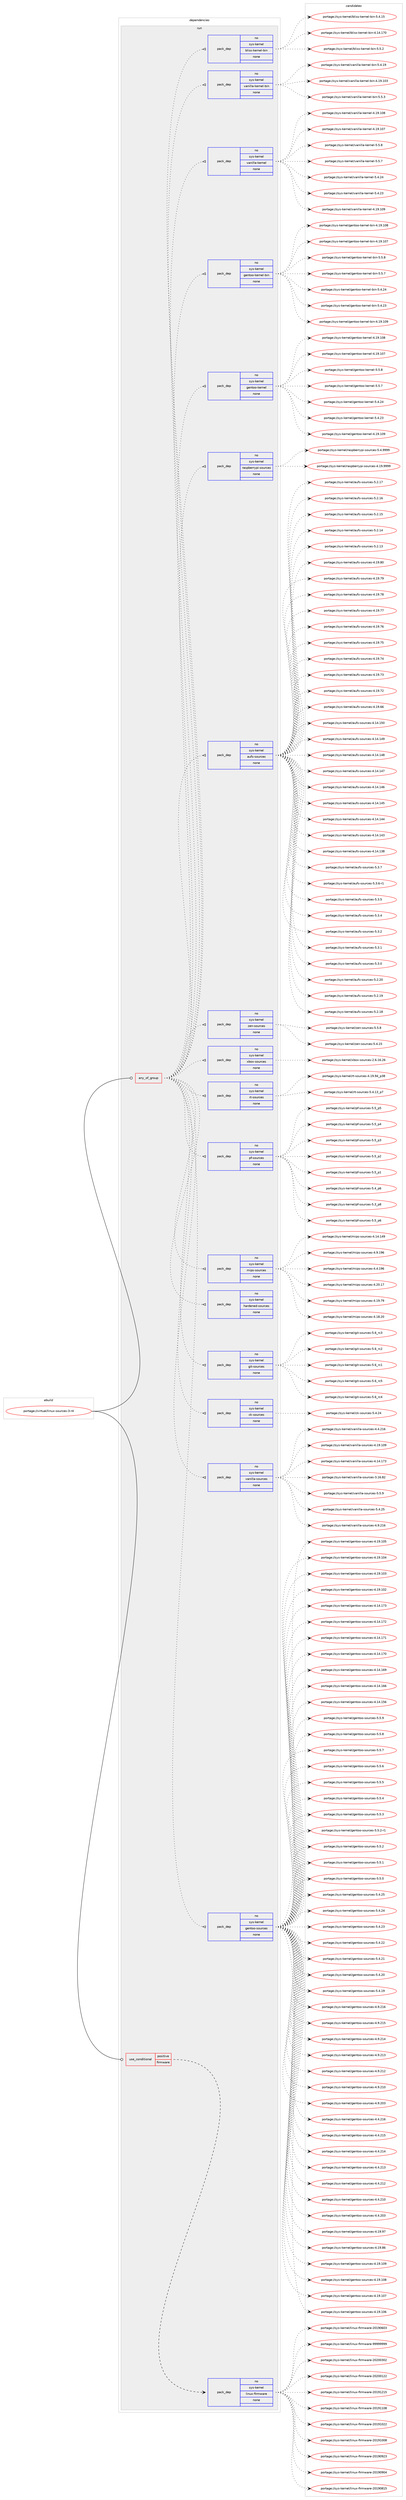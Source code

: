 digraph prolog {

# *************
# Graph options
# *************

newrank=true;
concentrate=true;
compound=true;
graph [rankdir=LR,fontname=Helvetica,fontsize=10,ranksep=1.5];#, ranksep=2.5, nodesep=0.2];
edge  [arrowhead=vee];
node  [fontname=Helvetica,fontsize=10];

# **********
# The ebuild
# **********

subgraph cluster_leftcol {
color=gray;
rank=same;
label=<<i>ebuild</i>>;
id [label="portage://virtual/linux-sources-3-r4", color=red, width=4, href="../virtual/linux-sources-3-r4.svg"];
}

# ****************
# The dependencies
# ****************

subgraph cluster_midcol {
color=gray;
label=<<i>dependencies</i>>;
subgraph cluster_compile {
fillcolor="#eeeeee";
style=filled;
label=<<i>compile</i>>;
}
subgraph cluster_compileandrun {
fillcolor="#eeeeee";
style=filled;
label=<<i>compile and run</i>>;
}
subgraph cluster_run {
fillcolor="#eeeeee";
style=filled;
label=<<i>run</i>>;
subgraph any492 {
dependency20569 [label=<<TABLE BORDER="0" CELLBORDER="1" CELLSPACING="0" CELLPADDING="4"><TR><TD CELLPADDING="10">any_of_group</TD></TR></TABLE>>, shape=none, color=red];subgraph pack17058 {
dependency20570 [label=<<TABLE BORDER="0" CELLBORDER="1" CELLSPACING="0" CELLPADDING="4" WIDTH="220"><TR><TD ROWSPAN="6" CELLPADDING="30">pack_dep</TD></TR><TR><TD WIDTH="110">no</TD></TR><TR><TD>sys-kernel</TD></TR><TR><TD>gentoo-sources</TD></TR><TR><TD>none</TD></TR><TR><TD></TD></TR></TABLE>>, shape=none, color=blue];
}
dependency20569:e -> dependency20570:w [weight=20,style="dotted",arrowhead="oinv"];
subgraph pack17059 {
dependency20571 [label=<<TABLE BORDER="0" CELLBORDER="1" CELLSPACING="0" CELLPADDING="4" WIDTH="220"><TR><TD ROWSPAN="6" CELLPADDING="30">pack_dep</TD></TR><TR><TD WIDTH="110">no</TD></TR><TR><TD>sys-kernel</TD></TR><TR><TD>vanilla-sources</TD></TR><TR><TD>none</TD></TR><TR><TD></TD></TR></TABLE>>, shape=none, color=blue];
}
dependency20569:e -> dependency20571:w [weight=20,style="dotted",arrowhead="oinv"];
subgraph pack17060 {
dependency20572 [label=<<TABLE BORDER="0" CELLBORDER="1" CELLSPACING="0" CELLPADDING="4" WIDTH="220"><TR><TD ROWSPAN="6" CELLPADDING="30">pack_dep</TD></TR><TR><TD WIDTH="110">no</TD></TR><TR><TD>sys-kernel</TD></TR><TR><TD>ck-sources</TD></TR><TR><TD>none</TD></TR><TR><TD></TD></TR></TABLE>>, shape=none, color=blue];
}
dependency20569:e -> dependency20572:w [weight=20,style="dotted",arrowhead="oinv"];
subgraph pack17061 {
dependency20573 [label=<<TABLE BORDER="0" CELLBORDER="1" CELLSPACING="0" CELLPADDING="4" WIDTH="220"><TR><TD ROWSPAN="6" CELLPADDING="30">pack_dep</TD></TR><TR><TD WIDTH="110">no</TD></TR><TR><TD>sys-kernel</TD></TR><TR><TD>git-sources</TD></TR><TR><TD>none</TD></TR><TR><TD></TD></TR></TABLE>>, shape=none, color=blue];
}
dependency20569:e -> dependency20573:w [weight=20,style="dotted",arrowhead="oinv"];
subgraph pack17062 {
dependency20574 [label=<<TABLE BORDER="0" CELLBORDER="1" CELLSPACING="0" CELLPADDING="4" WIDTH="220"><TR><TD ROWSPAN="6" CELLPADDING="30">pack_dep</TD></TR><TR><TD WIDTH="110">no</TD></TR><TR><TD>sys-kernel</TD></TR><TR><TD>hardened-sources</TD></TR><TR><TD>none</TD></TR><TR><TD></TD></TR></TABLE>>, shape=none, color=blue];
}
dependency20569:e -> dependency20574:w [weight=20,style="dotted",arrowhead="oinv"];
subgraph pack17063 {
dependency20575 [label=<<TABLE BORDER="0" CELLBORDER="1" CELLSPACING="0" CELLPADDING="4" WIDTH="220"><TR><TD ROWSPAN="6" CELLPADDING="30">pack_dep</TD></TR><TR><TD WIDTH="110">no</TD></TR><TR><TD>sys-kernel</TD></TR><TR><TD>mips-sources</TD></TR><TR><TD>none</TD></TR><TR><TD></TD></TR></TABLE>>, shape=none, color=blue];
}
dependency20569:e -> dependency20575:w [weight=20,style="dotted",arrowhead="oinv"];
subgraph pack17064 {
dependency20576 [label=<<TABLE BORDER="0" CELLBORDER="1" CELLSPACING="0" CELLPADDING="4" WIDTH="220"><TR><TD ROWSPAN="6" CELLPADDING="30">pack_dep</TD></TR><TR><TD WIDTH="110">no</TD></TR><TR><TD>sys-kernel</TD></TR><TR><TD>pf-sources</TD></TR><TR><TD>none</TD></TR><TR><TD></TD></TR></TABLE>>, shape=none, color=blue];
}
dependency20569:e -> dependency20576:w [weight=20,style="dotted",arrowhead="oinv"];
subgraph pack17065 {
dependency20577 [label=<<TABLE BORDER="0" CELLBORDER="1" CELLSPACING="0" CELLPADDING="4" WIDTH="220"><TR><TD ROWSPAN="6" CELLPADDING="30">pack_dep</TD></TR><TR><TD WIDTH="110">no</TD></TR><TR><TD>sys-kernel</TD></TR><TR><TD>rt-sources</TD></TR><TR><TD>none</TD></TR><TR><TD></TD></TR></TABLE>>, shape=none, color=blue];
}
dependency20569:e -> dependency20577:w [weight=20,style="dotted",arrowhead="oinv"];
subgraph pack17066 {
dependency20578 [label=<<TABLE BORDER="0" CELLBORDER="1" CELLSPACING="0" CELLPADDING="4" WIDTH="220"><TR><TD ROWSPAN="6" CELLPADDING="30">pack_dep</TD></TR><TR><TD WIDTH="110">no</TD></TR><TR><TD>sys-kernel</TD></TR><TR><TD>xbox-sources</TD></TR><TR><TD>none</TD></TR><TR><TD></TD></TR></TABLE>>, shape=none, color=blue];
}
dependency20569:e -> dependency20578:w [weight=20,style="dotted",arrowhead="oinv"];
subgraph pack17067 {
dependency20579 [label=<<TABLE BORDER="0" CELLBORDER="1" CELLSPACING="0" CELLPADDING="4" WIDTH="220"><TR><TD ROWSPAN="6" CELLPADDING="30">pack_dep</TD></TR><TR><TD WIDTH="110">no</TD></TR><TR><TD>sys-kernel</TD></TR><TR><TD>zen-sources</TD></TR><TR><TD>none</TD></TR><TR><TD></TD></TR></TABLE>>, shape=none, color=blue];
}
dependency20569:e -> dependency20579:w [weight=20,style="dotted",arrowhead="oinv"];
subgraph pack17068 {
dependency20580 [label=<<TABLE BORDER="0" CELLBORDER="1" CELLSPACING="0" CELLPADDING="4" WIDTH="220"><TR><TD ROWSPAN="6" CELLPADDING="30">pack_dep</TD></TR><TR><TD WIDTH="110">no</TD></TR><TR><TD>sys-kernel</TD></TR><TR><TD>aufs-sources</TD></TR><TR><TD>none</TD></TR><TR><TD></TD></TR></TABLE>>, shape=none, color=blue];
}
dependency20569:e -> dependency20580:w [weight=20,style="dotted",arrowhead="oinv"];
subgraph pack17069 {
dependency20581 [label=<<TABLE BORDER="0" CELLBORDER="1" CELLSPACING="0" CELLPADDING="4" WIDTH="220"><TR><TD ROWSPAN="6" CELLPADDING="30">pack_dep</TD></TR><TR><TD WIDTH="110">no</TD></TR><TR><TD>sys-kernel</TD></TR><TR><TD>raspberrypi-sources</TD></TR><TR><TD>none</TD></TR><TR><TD></TD></TR></TABLE>>, shape=none, color=blue];
}
dependency20569:e -> dependency20581:w [weight=20,style="dotted",arrowhead="oinv"];
subgraph pack17070 {
dependency20582 [label=<<TABLE BORDER="0" CELLBORDER="1" CELLSPACING="0" CELLPADDING="4" WIDTH="220"><TR><TD ROWSPAN="6" CELLPADDING="30">pack_dep</TD></TR><TR><TD WIDTH="110">no</TD></TR><TR><TD>sys-kernel</TD></TR><TR><TD>gentoo-kernel</TD></TR><TR><TD>none</TD></TR><TR><TD></TD></TR></TABLE>>, shape=none, color=blue];
}
dependency20569:e -> dependency20582:w [weight=20,style="dotted",arrowhead="oinv"];
subgraph pack17071 {
dependency20583 [label=<<TABLE BORDER="0" CELLBORDER="1" CELLSPACING="0" CELLPADDING="4" WIDTH="220"><TR><TD ROWSPAN="6" CELLPADDING="30">pack_dep</TD></TR><TR><TD WIDTH="110">no</TD></TR><TR><TD>sys-kernel</TD></TR><TR><TD>gentoo-kernel-bin</TD></TR><TR><TD>none</TD></TR><TR><TD></TD></TR></TABLE>>, shape=none, color=blue];
}
dependency20569:e -> dependency20583:w [weight=20,style="dotted",arrowhead="oinv"];
subgraph pack17072 {
dependency20584 [label=<<TABLE BORDER="0" CELLBORDER="1" CELLSPACING="0" CELLPADDING="4" WIDTH="220"><TR><TD ROWSPAN="6" CELLPADDING="30">pack_dep</TD></TR><TR><TD WIDTH="110">no</TD></TR><TR><TD>sys-kernel</TD></TR><TR><TD>vanilla-kernel</TD></TR><TR><TD>none</TD></TR><TR><TD></TD></TR></TABLE>>, shape=none, color=blue];
}
dependency20569:e -> dependency20584:w [weight=20,style="dotted",arrowhead="oinv"];
subgraph pack17073 {
dependency20585 [label=<<TABLE BORDER="0" CELLBORDER="1" CELLSPACING="0" CELLPADDING="4" WIDTH="220"><TR><TD ROWSPAN="6" CELLPADDING="30">pack_dep</TD></TR><TR><TD WIDTH="110">no</TD></TR><TR><TD>sys-kernel</TD></TR><TR><TD>vanilla-kernel-bin</TD></TR><TR><TD>none</TD></TR><TR><TD></TD></TR></TABLE>>, shape=none, color=blue];
}
dependency20569:e -> dependency20585:w [weight=20,style="dotted",arrowhead="oinv"];
subgraph pack17074 {
dependency20586 [label=<<TABLE BORDER="0" CELLBORDER="1" CELLSPACING="0" CELLPADDING="4" WIDTH="220"><TR><TD ROWSPAN="6" CELLPADDING="30">pack_dep</TD></TR><TR><TD WIDTH="110">no</TD></TR><TR><TD>sys-kernel</TD></TR><TR><TD>bliss-kernel-bin</TD></TR><TR><TD>none</TD></TR><TR><TD></TD></TR></TABLE>>, shape=none, color=blue];
}
dependency20569:e -> dependency20586:w [weight=20,style="dotted",arrowhead="oinv"];
}
id:e -> dependency20569:w [weight=20,style="solid",arrowhead="odot"];
subgraph cond3017 {
dependency20587 [label=<<TABLE BORDER="0" CELLBORDER="1" CELLSPACING="0" CELLPADDING="4"><TR><TD ROWSPAN="3" CELLPADDING="10">use_conditional</TD></TR><TR><TD>positive</TD></TR><TR><TD>firmware</TD></TR></TABLE>>, shape=none, color=red];
subgraph pack17075 {
dependency20588 [label=<<TABLE BORDER="0" CELLBORDER="1" CELLSPACING="0" CELLPADDING="4" WIDTH="220"><TR><TD ROWSPAN="6" CELLPADDING="30">pack_dep</TD></TR><TR><TD WIDTH="110">no</TD></TR><TR><TD>sys-kernel</TD></TR><TR><TD>linux-firmware</TD></TR><TR><TD>none</TD></TR><TR><TD></TD></TR></TABLE>>, shape=none, color=blue];
}
dependency20587:e -> dependency20588:w [weight=20,style="dashed",arrowhead="vee"];
}
id:e -> dependency20587:w [weight=20,style="solid",arrowhead="odot"];
}
}

# **************
# The candidates
# **************

subgraph cluster_choices {
rank=same;
color=gray;
label=<<i>candidates</i>>;

subgraph choice17058 {
color=black;
nodesep=1;
choice11512111545107101114110101108471031011101161111114511511111711499101115455346534657 [label="portage://sys-kernel/gentoo-sources-5.5.9", color=red, width=4,href="../sys-kernel/gentoo-sources-5.5.9.svg"];
choice11512111545107101114110101108471031011101161111114511511111711499101115455346534656 [label="portage://sys-kernel/gentoo-sources-5.5.8", color=red, width=4,href="../sys-kernel/gentoo-sources-5.5.8.svg"];
choice11512111545107101114110101108471031011101161111114511511111711499101115455346534655 [label="portage://sys-kernel/gentoo-sources-5.5.7", color=red, width=4,href="../sys-kernel/gentoo-sources-5.5.7.svg"];
choice11512111545107101114110101108471031011101161111114511511111711499101115455346534654 [label="portage://sys-kernel/gentoo-sources-5.5.6", color=red, width=4,href="../sys-kernel/gentoo-sources-5.5.6.svg"];
choice11512111545107101114110101108471031011101161111114511511111711499101115455346534653 [label="portage://sys-kernel/gentoo-sources-5.5.5", color=red, width=4,href="../sys-kernel/gentoo-sources-5.5.5.svg"];
choice11512111545107101114110101108471031011101161111114511511111711499101115455346534652 [label="portage://sys-kernel/gentoo-sources-5.5.4", color=red, width=4,href="../sys-kernel/gentoo-sources-5.5.4.svg"];
choice11512111545107101114110101108471031011101161111114511511111711499101115455346534651 [label="portage://sys-kernel/gentoo-sources-5.5.3", color=red, width=4,href="../sys-kernel/gentoo-sources-5.5.3.svg"];
choice115121115451071011141101011084710310111011611111145115111117114991011154553465346504511449 [label="portage://sys-kernel/gentoo-sources-5.5.2-r1", color=red, width=4,href="../sys-kernel/gentoo-sources-5.5.2-r1.svg"];
choice11512111545107101114110101108471031011101161111114511511111711499101115455346534650 [label="portage://sys-kernel/gentoo-sources-5.5.2", color=red, width=4,href="../sys-kernel/gentoo-sources-5.5.2.svg"];
choice11512111545107101114110101108471031011101161111114511511111711499101115455346534649 [label="portage://sys-kernel/gentoo-sources-5.5.1", color=red, width=4,href="../sys-kernel/gentoo-sources-5.5.1.svg"];
choice11512111545107101114110101108471031011101161111114511511111711499101115455346534648 [label="portage://sys-kernel/gentoo-sources-5.5.0", color=red, width=4,href="../sys-kernel/gentoo-sources-5.5.0.svg"];
choice1151211154510710111411010110847103101110116111111451151111171149910111545534652465053 [label="portage://sys-kernel/gentoo-sources-5.4.25", color=red, width=4,href="../sys-kernel/gentoo-sources-5.4.25.svg"];
choice1151211154510710111411010110847103101110116111111451151111171149910111545534652465052 [label="portage://sys-kernel/gentoo-sources-5.4.24", color=red, width=4,href="../sys-kernel/gentoo-sources-5.4.24.svg"];
choice1151211154510710111411010110847103101110116111111451151111171149910111545534652465051 [label="portage://sys-kernel/gentoo-sources-5.4.23", color=red, width=4,href="../sys-kernel/gentoo-sources-5.4.23.svg"];
choice1151211154510710111411010110847103101110116111111451151111171149910111545534652465050 [label="portage://sys-kernel/gentoo-sources-5.4.22", color=red, width=4,href="../sys-kernel/gentoo-sources-5.4.22.svg"];
choice1151211154510710111411010110847103101110116111111451151111171149910111545534652465049 [label="portage://sys-kernel/gentoo-sources-5.4.21", color=red, width=4,href="../sys-kernel/gentoo-sources-5.4.21.svg"];
choice1151211154510710111411010110847103101110116111111451151111171149910111545534652465048 [label="portage://sys-kernel/gentoo-sources-5.4.20", color=red, width=4,href="../sys-kernel/gentoo-sources-5.4.20.svg"];
choice1151211154510710111411010110847103101110116111111451151111171149910111545534652464957 [label="portage://sys-kernel/gentoo-sources-5.4.19", color=red, width=4,href="../sys-kernel/gentoo-sources-5.4.19.svg"];
choice115121115451071011141101011084710310111011611111145115111117114991011154552465746504954 [label="portage://sys-kernel/gentoo-sources-4.9.216", color=red, width=4,href="../sys-kernel/gentoo-sources-4.9.216.svg"];
choice115121115451071011141101011084710310111011611111145115111117114991011154552465746504953 [label="portage://sys-kernel/gentoo-sources-4.9.215", color=red, width=4,href="../sys-kernel/gentoo-sources-4.9.215.svg"];
choice115121115451071011141101011084710310111011611111145115111117114991011154552465746504952 [label="portage://sys-kernel/gentoo-sources-4.9.214", color=red, width=4,href="../sys-kernel/gentoo-sources-4.9.214.svg"];
choice115121115451071011141101011084710310111011611111145115111117114991011154552465746504951 [label="portage://sys-kernel/gentoo-sources-4.9.213", color=red, width=4,href="../sys-kernel/gentoo-sources-4.9.213.svg"];
choice115121115451071011141101011084710310111011611111145115111117114991011154552465746504950 [label="portage://sys-kernel/gentoo-sources-4.9.212", color=red, width=4,href="../sys-kernel/gentoo-sources-4.9.212.svg"];
choice115121115451071011141101011084710310111011611111145115111117114991011154552465746504948 [label="portage://sys-kernel/gentoo-sources-4.9.210", color=red, width=4,href="../sys-kernel/gentoo-sources-4.9.210.svg"];
choice115121115451071011141101011084710310111011611111145115111117114991011154552465746504851 [label="portage://sys-kernel/gentoo-sources-4.9.203", color=red, width=4,href="../sys-kernel/gentoo-sources-4.9.203.svg"];
choice115121115451071011141101011084710310111011611111145115111117114991011154552465246504954 [label="portage://sys-kernel/gentoo-sources-4.4.216", color=red, width=4,href="../sys-kernel/gentoo-sources-4.4.216.svg"];
choice115121115451071011141101011084710310111011611111145115111117114991011154552465246504953 [label="portage://sys-kernel/gentoo-sources-4.4.215", color=red, width=4,href="../sys-kernel/gentoo-sources-4.4.215.svg"];
choice115121115451071011141101011084710310111011611111145115111117114991011154552465246504952 [label="portage://sys-kernel/gentoo-sources-4.4.214", color=red, width=4,href="../sys-kernel/gentoo-sources-4.4.214.svg"];
choice115121115451071011141101011084710310111011611111145115111117114991011154552465246504951 [label="portage://sys-kernel/gentoo-sources-4.4.213", color=red, width=4,href="../sys-kernel/gentoo-sources-4.4.213.svg"];
choice115121115451071011141101011084710310111011611111145115111117114991011154552465246504950 [label="portage://sys-kernel/gentoo-sources-4.4.212", color=red, width=4,href="../sys-kernel/gentoo-sources-4.4.212.svg"];
choice115121115451071011141101011084710310111011611111145115111117114991011154552465246504948 [label="portage://sys-kernel/gentoo-sources-4.4.210", color=red, width=4,href="../sys-kernel/gentoo-sources-4.4.210.svg"];
choice115121115451071011141101011084710310111011611111145115111117114991011154552465246504851 [label="portage://sys-kernel/gentoo-sources-4.4.203", color=red, width=4,href="../sys-kernel/gentoo-sources-4.4.203.svg"];
choice115121115451071011141101011084710310111011611111145115111117114991011154552464957465755 [label="portage://sys-kernel/gentoo-sources-4.19.97", color=red, width=4,href="../sys-kernel/gentoo-sources-4.19.97.svg"];
choice115121115451071011141101011084710310111011611111145115111117114991011154552464957465654 [label="portage://sys-kernel/gentoo-sources-4.19.86", color=red, width=4,href="../sys-kernel/gentoo-sources-4.19.86.svg"];
choice11512111545107101114110101108471031011101161111114511511111711499101115455246495746494857 [label="portage://sys-kernel/gentoo-sources-4.19.109", color=red, width=4,href="../sys-kernel/gentoo-sources-4.19.109.svg"];
choice11512111545107101114110101108471031011101161111114511511111711499101115455246495746494856 [label="portage://sys-kernel/gentoo-sources-4.19.108", color=red, width=4,href="../sys-kernel/gentoo-sources-4.19.108.svg"];
choice11512111545107101114110101108471031011101161111114511511111711499101115455246495746494855 [label="portage://sys-kernel/gentoo-sources-4.19.107", color=red, width=4,href="../sys-kernel/gentoo-sources-4.19.107.svg"];
choice11512111545107101114110101108471031011101161111114511511111711499101115455246495746494854 [label="portage://sys-kernel/gentoo-sources-4.19.106", color=red, width=4,href="../sys-kernel/gentoo-sources-4.19.106.svg"];
choice11512111545107101114110101108471031011101161111114511511111711499101115455246495746494853 [label="portage://sys-kernel/gentoo-sources-4.19.105", color=red, width=4,href="../sys-kernel/gentoo-sources-4.19.105.svg"];
choice11512111545107101114110101108471031011101161111114511511111711499101115455246495746494852 [label="portage://sys-kernel/gentoo-sources-4.19.104", color=red, width=4,href="../sys-kernel/gentoo-sources-4.19.104.svg"];
choice11512111545107101114110101108471031011101161111114511511111711499101115455246495746494851 [label="portage://sys-kernel/gentoo-sources-4.19.103", color=red, width=4,href="../sys-kernel/gentoo-sources-4.19.103.svg"];
choice11512111545107101114110101108471031011101161111114511511111711499101115455246495746494850 [label="portage://sys-kernel/gentoo-sources-4.19.102", color=red, width=4,href="../sys-kernel/gentoo-sources-4.19.102.svg"];
choice11512111545107101114110101108471031011101161111114511511111711499101115455246495246495551 [label="portage://sys-kernel/gentoo-sources-4.14.173", color=red, width=4,href="../sys-kernel/gentoo-sources-4.14.173.svg"];
choice11512111545107101114110101108471031011101161111114511511111711499101115455246495246495550 [label="portage://sys-kernel/gentoo-sources-4.14.172", color=red, width=4,href="../sys-kernel/gentoo-sources-4.14.172.svg"];
choice11512111545107101114110101108471031011101161111114511511111711499101115455246495246495549 [label="portage://sys-kernel/gentoo-sources-4.14.171", color=red, width=4,href="../sys-kernel/gentoo-sources-4.14.171.svg"];
choice11512111545107101114110101108471031011101161111114511511111711499101115455246495246495548 [label="portage://sys-kernel/gentoo-sources-4.14.170", color=red, width=4,href="../sys-kernel/gentoo-sources-4.14.170.svg"];
choice11512111545107101114110101108471031011101161111114511511111711499101115455246495246495457 [label="portage://sys-kernel/gentoo-sources-4.14.169", color=red, width=4,href="../sys-kernel/gentoo-sources-4.14.169.svg"];
choice11512111545107101114110101108471031011101161111114511511111711499101115455246495246495454 [label="portage://sys-kernel/gentoo-sources-4.14.166", color=red, width=4,href="../sys-kernel/gentoo-sources-4.14.166.svg"];
choice11512111545107101114110101108471031011101161111114511511111711499101115455246495246495354 [label="portage://sys-kernel/gentoo-sources-4.14.156", color=red, width=4,href="../sys-kernel/gentoo-sources-4.14.156.svg"];
dependency20570:e -> choice11512111545107101114110101108471031011101161111114511511111711499101115455346534657:w [style=dotted,weight="100"];
dependency20570:e -> choice11512111545107101114110101108471031011101161111114511511111711499101115455346534656:w [style=dotted,weight="100"];
dependency20570:e -> choice11512111545107101114110101108471031011101161111114511511111711499101115455346534655:w [style=dotted,weight="100"];
dependency20570:e -> choice11512111545107101114110101108471031011101161111114511511111711499101115455346534654:w [style=dotted,weight="100"];
dependency20570:e -> choice11512111545107101114110101108471031011101161111114511511111711499101115455346534653:w [style=dotted,weight="100"];
dependency20570:e -> choice11512111545107101114110101108471031011101161111114511511111711499101115455346534652:w [style=dotted,weight="100"];
dependency20570:e -> choice11512111545107101114110101108471031011101161111114511511111711499101115455346534651:w [style=dotted,weight="100"];
dependency20570:e -> choice115121115451071011141101011084710310111011611111145115111117114991011154553465346504511449:w [style=dotted,weight="100"];
dependency20570:e -> choice11512111545107101114110101108471031011101161111114511511111711499101115455346534650:w [style=dotted,weight="100"];
dependency20570:e -> choice11512111545107101114110101108471031011101161111114511511111711499101115455346534649:w [style=dotted,weight="100"];
dependency20570:e -> choice11512111545107101114110101108471031011101161111114511511111711499101115455346534648:w [style=dotted,weight="100"];
dependency20570:e -> choice1151211154510710111411010110847103101110116111111451151111171149910111545534652465053:w [style=dotted,weight="100"];
dependency20570:e -> choice1151211154510710111411010110847103101110116111111451151111171149910111545534652465052:w [style=dotted,weight="100"];
dependency20570:e -> choice1151211154510710111411010110847103101110116111111451151111171149910111545534652465051:w [style=dotted,weight="100"];
dependency20570:e -> choice1151211154510710111411010110847103101110116111111451151111171149910111545534652465050:w [style=dotted,weight="100"];
dependency20570:e -> choice1151211154510710111411010110847103101110116111111451151111171149910111545534652465049:w [style=dotted,weight="100"];
dependency20570:e -> choice1151211154510710111411010110847103101110116111111451151111171149910111545534652465048:w [style=dotted,weight="100"];
dependency20570:e -> choice1151211154510710111411010110847103101110116111111451151111171149910111545534652464957:w [style=dotted,weight="100"];
dependency20570:e -> choice115121115451071011141101011084710310111011611111145115111117114991011154552465746504954:w [style=dotted,weight="100"];
dependency20570:e -> choice115121115451071011141101011084710310111011611111145115111117114991011154552465746504953:w [style=dotted,weight="100"];
dependency20570:e -> choice115121115451071011141101011084710310111011611111145115111117114991011154552465746504952:w [style=dotted,weight="100"];
dependency20570:e -> choice115121115451071011141101011084710310111011611111145115111117114991011154552465746504951:w [style=dotted,weight="100"];
dependency20570:e -> choice115121115451071011141101011084710310111011611111145115111117114991011154552465746504950:w [style=dotted,weight="100"];
dependency20570:e -> choice115121115451071011141101011084710310111011611111145115111117114991011154552465746504948:w [style=dotted,weight="100"];
dependency20570:e -> choice115121115451071011141101011084710310111011611111145115111117114991011154552465746504851:w [style=dotted,weight="100"];
dependency20570:e -> choice115121115451071011141101011084710310111011611111145115111117114991011154552465246504954:w [style=dotted,weight="100"];
dependency20570:e -> choice115121115451071011141101011084710310111011611111145115111117114991011154552465246504953:w [style=dotted,weight="100"];
dependency20570:e -> choice115121115451071011141101011084710310111011611111145115111117114991011154552465246504952:w [style=dotted,weight="100"];
dependency20570:e -> choice115121115451071011141101011084710310111011611111145115111117114991011154552465246504951:w [style=dotted,weight="100"];
dependency20570:e -> choice115121115451071011141101011084710310111011611111145115111117114991011154552465246504950:w [style=dotted,weight="100"];
dependency20570:e -> choice115121115451071011141101011084710310111011611111145115111117114991011154552465246504948:w [style=dotted,weight="100"];
dependency20570:e -> choice115121115451071011141101011084710310111011611111145115111117114991011154552465246504851:w [style=dotted,weight="100"];
dependency20570:e -> choice115121115451071011141101011084710310111011611111145115111117114991011154552464957465755:w [style=dotted,weight="100"];
dependency20570:e -> choice115121115451071011141101011084710310111011611111145115111117114991011154552464957465654:w [style=dotted,weight="100"];
dependency20570:e -> choice11512111545107101114110101108471031011101161111114511511111711499101115455246495746494857:w [style=dotted,weight="100"];
dependency20570:e -> choice11512111545107101114110101108471031011101161111114511511111711499101115455246495746494856:w [style=dotted,weight="100"];
dependency20570:e -> choice11512111545107101114110101108471031011101161111114511511111711499101115455246495746494855:w [style=dotted,weight="100"];
dependency20570:e -> choice11512111545107101114110101108471031011101161111114511511111711499101115455246495746494854:w [style=dotted,weight="100"];
dependency20570:e -> choice11512111545107101114110101108471031011101161111114511511111711499101115455246495746494853:w [style=dotted,weight="100"];
dependency20570:e -> choice11512111545107101114110101108471031011101161111114511511111711499101115455246495746494852:w [style=dotted,weight="100"];
dependency20570:e -> choice11512111545107101114110101108471031011101161111114511511111711499101115455246495746494851:w [style=dotted,weight="100"];
dependency20570:e -> choice11512111545107101114110101108471031011101161111114511511111711499101115455246495746494850:w [style=dotted,weight="100"];
dependency20570:e -> choice11512111545107101114110101108471031011101161111114511511111711499101115455246495246495551:w [style=dotted,weight="100"];
dependency20570:e -> choice11512111545107101114110101108471031011101161111114511511111711499101115455246495246495550:w [style=dotted,weight="100"];
dependency20570:e -> choice11512111545107101114110101108471031011101161111114511511111711499101115455246495246495549:w [style=dotted,weight="100"];
dependency20570:e -> choice11512111545107101114110101108471031011101161111114511511111711499101115455246495246495548:w [style=dotted,weight="100"];
dependency20570:e -> choice11512111545107101114110101108471031011101161111114511511111711499101115455246495246495457:w [style=dotted,weight="100"];
dependency20570:e -> choice11512111545107101114110101108471031011101161111114511511111711499101115455246495246495454:w [style=dotted,weight="100"];
dependency20570:e -> choice11512111545107101114110101108471031011101161111114511511111711499101115455246495246495354:w [style=dotted,weight="100"];
}
subgraph choice17059 {
color=black;
nodesep=1;
choice115121115451071011141101011084711897110105108108974511511111711499101115455346534657 [label="portage://sys-kernel/vanilla-sources-5.5.9", color=red, width=4,href="../sys-kernel/vanilla-sources-5.5.9.svg"];
choice11512111545107101114110101108471189711010510810897451151111171149910111545534652465053 [label="portage://sys-kernel/vanilla-sources-5.4.25", color=red, width=4,href="../sys-kernel/vanilla-sources-5.4.25.svg"];
choice1151211154510710111411010110847118971101051081089745115111117114991011154552465746504954 [label="portage://sys-kernel/vanilla-sources-4.9.216", color=red, width=4,href="../sys-kernel/vanilla-sources-4.9.216.svg"];
choice1151211154510710111411010110847118971101051081089745115111117114991011154552465246504954 [label="portage://sys-kernel/vanilla-sources-4.4.216", color=red, width=4,href="../sys-kernel/vanilla-sources-4.4.216.svg"];
choice115121115451071011141101011084711897110105108108974511511111711499101115455246495746494857 [label="portage://sys-kernel/vanilla-sources-4.19.109", color=red, width=4,href="../sys-kernel/vanilla-sources-4.19.109.svg"];
choice115121115451071011141101011084711897110105108108974511511111711499101115455246495246495551 [label="portage://sys-kernel/vanilla-sources-4.14.173", color=red, width=4,href="../sys-kernel/vanilla-sources-4.14.173.svg"];
choice1151211154510710111411010110847118971101051081089745115111117114991011154551464954465650 [label="portage://sys-kernel/vanilla-sources-3.16.82", color=red, width=4,href="../sys-kernel/vanilla-sources-3.16.82.svg"];
dependency20571:e -> choice115121115451071011141101011084711897110105108108974511511111711499101115455346534657:w [style=dotted,weight="100"];
dependency20571:e -> choice11512111545107101114110101108471189711010510810897451151111171149910111545534652465053:w [style=dotted,weight="100"];
dependency20571:e -> choice1151211154510710111411010110847118971101051081089745115111117114991011154552465746504954:w [style=dotted,weight="100"];
dependency20571:e -> choice1151211154510710111411010110847118971101051081089745115111117114991011154552465246504954:w [style=dotted,weight="100"];
dependency20571:e -> choice115121115451071011141101011084711897110105108108974511511111711499101115455246495746494857:w [style=dotted,weight="100"];
dependency20571:e -> choice115121115451071011141101011084711897110105108108974511511111711499101115455246495246495551:w [style=dotted,weight="100"];
dependency20571:e -> choice1151211154510710111411010110847118971101051081089745115111117114991011154551464954465650:w [style=dotted,weight="100"];
}
subgraph choice17060 {
color=black;
nodesep=1;
choice115121115451071011141101011084799107451151111171149910111545534652465052 [label="portage://sys-kernel/ck-sources-5.4.24", color=red, width=4,href="../sys-kernel/ck-sources-5.4.24.svg"];
dependency20572:e -> choice115121115451071011141101011084799107451151111171149910111545534652465052:w [style=dotted,weight="100"];
}
subgraph choice17061 {
color=black;
nodesep=1;
choice1151211154510710111411010110847103105116451151111171149910111545534654951149953 [label="portage://sys-kernel/git-sources-5.6_rc5", color=red, width=4,href="../sys-kernel/git-sources-5.6_rc5.svg"];
choice1151211154510710111411010110847103105116451151111171149910111545534654951149952 [label="portage://sys-kernel/git-sources-5.6_rc4", color=red, width=4,href="../sys-kernel/git-sources-5.6_rc4.svg"];
choice1151211154510710111411010110847103105116451151111171149910111545534654951149951 [label="portage://sys-kernel/git-sources-5.6_rc3", color=red, width=4,href="../sys-kernel/git-sources-5.6_rc3.svg"];
choice1151211154510710111411010110847103105116451151111171149910111545534654951149950 [label="portage://sys-kernel/git-sources-5.6_rc2", color=red, width=4,href="../sys-kernel/git-sources-5.6_rc2.svg"];
choice1151211154510710111411010110847103105116451151111171149910111545534654951149949 [label="portage://sys-kernel/git-sources-5.6_rc1", color=red, width=4,href="../sys-kernel/git-sources-5.6_rc1.svg"];
dependency20573:e -> choice1151211154510710111411010110847103105116451151111171149910111545534654951149953:w [style=dotted,weight="100"];
dependency20573:e -> choice1151211154510710111411010110847103105116451151111171149910111545534654951149952:w [style=dotted,weight="100"];
dependency20573:e -> choice1151211154510710111411010110847103105116451151111171149910111545534654951149951:w [style=dotted,weight="100"];
dependency20573:e -> choice1151211154510710111411010110847103105116451151111171149910111545534654951149950:w [style=dotted,weight="100"];
dependency20573:e -> choice1151211154510710111411010110847103105116451151111171149910111545534654951149949:w [style=dotted,weight="100"];
}
subgraph choice17062 {
color=black;
nodesep=1;
}
subgraph choice17063 {
color=black;
nodesep=1;
choice115121115451071011141101011084710910511211545115111117114991011154552465746495754 [label="portage://sys-kernel/mips-sources-4.9.196", color=red, width=4,href="../sys-kernel/mips-sources-4.9.196.svg"];
choice115121115451071011141101011084710910511211545115111117114991011154552465246495754 [label="portage://sys-kernel/mips-sources-4.4.196", color=red, width=4,href="../sys-kernel/mips-sources-4.4.196.svg"];
choice115121115451071011141101011084710910511211545115111117114991011154552465048464955 [label="portage://sys-kernel/mips-sources-4.20.17", color=red, width=4,href="../sys-kernel/mips-sources-4.20.17.svg"];
choice115121115451071011141101011084710910511211545115111117114991011154552464957465557 [label="portage://sys-kernel/mips-sources-4.19.79", color=red, width=4,href="../sys-kernel/mips-sources-4.19.79.svg"];
choice115121115451071011141101011084710910511211545115111117114991011154552464956465048 [label="portage://sys-kernel/mips-sources-4.18.20", color=red, width=4,href="../sys-kernel/mips-sources-4.18.20.svg"];
choice11512111545107101114110101108471091051121154511511111711499101115455246495246495257 [label="portage://sys-kernel/mips-sources-4.14.149", color=red, width=4,href="../sys-kernel/mips-sources-4.14.149.svg"];
dependency20575:e -> choice115121115451071011141101011084710910511211545115111117114991011154552465746495754:w [style=dotted,weight="100"];
dependency20575:e -> choice115121115451071011141101011084710910511211545115111117114991011154552465246495754:w [style=dotted,weight="100"];
dependency20575:e -> choice115121115451071011141101011084710910511211545115111117114991011154552465048464955:w [style=dotted,weight="100"];
dependency20575:e -> choice115121115451071011141101011084710910511211545115111117114991011154552464957465557:w [style=dotted,weight="100"];
dependency20575:e -> choice115121115451071011141101011084710910511211545115111117114991011154552464956465048:w [style=dotted,weight="100"];
dependency20575:e -> choice11512111545107101114110101108471091051121154511511111711499101115455246495246495257:w [style=dotted,weight="100"];
}
subgraph choice17064 {
color=black;
nodesep=1;
choice11512111545107101114110101108471121024511511111711499101115455346539511254 [label="portage://sys-kernel/pf-sources-5.5_p6", color=red, width=4,href="../sys-kernel/pf-sources-5.5_p6.svg"];
choice11512111545107101114110101108471121024511511111711499101115455346539511253 [label="portage://sys-kernel/pf-sources-5.5_p5", color=red, width=4,href="../sys-kernel/pf-sources-5.5_p5.svg"];
choice11512111545107101114110101108471121024511511111711499101115455346539511252 [label="portage://sys-kernel/pf-sources-5.5_p4", color=red, width=4,href="../sys-kernel/pf-sources-5.5_p4.svg"];
choice11512111545107101114110101108471121024511511111711499101115455346539511251 [label="portage://sys-kernel/pf-sources-5.5_p3", color=red, width=4,href="../sys-kernel/pf-sources-5.5_p3.svg"];
choice11512111545107101114110101108471121024511511111711499101115455346539511250 [label="portage://sys-kernel/pf-sources-5.5_p2", color=red, width=4,href="../sys-kernel/pf-sources-5.5_p2.svg"];
choice11512111545107101114110101108471121024511511111711499101115455346539511249 [label="portage://sys-kernel/pf-sources-5.5_p1", color=red, width=4,href="../sys-kernel/pf-sources-5.5_p1.svg"];
choice11512111545107101114110101108471121024511511111711499101115455346529511254 [label="portage://sys-kernel/pf-sources-5.4_p6", color=red, width=4,href="../sys-kernel/pf-sources-5.4_p6.svg"];
choice11512111545107101114110101108471121024511511111711499101115455346519511256 [label="portage://sys-kernel/pf-sources-5.3_p8", color=red, width=4,href="../sys-kernel/pf-sources-5.3_p8.svg"];
dependency20576:e -> choice11512111545107101114110101108471121024511511111711499101115455346539511254:w [style=dotted,weight="100"];
dependency20576:e -> choice11512111545107101114110101108471121024511511111711499101115455346539511253:w [style=dotted,weight="100"];
dependency20576:e -> choice11512111545107101114110101108471121024511511111711499101115455346539511252:w [style=dotted,weight="100"];
dependency20576:e -> choice11512111545107101114110101108471121024511511111711499101115455346539511251:w [style=dotted,weight="100"];
dependency20576:e -> choice11512111545107101114110101108471121024511511111711499101115455346539511250:w [style=dotted,weight="100"];
dependency20576:e -> choice11512111545107101114110101108471121024511511111711499101115455346539511249:w [style=dotted,weight="100"];
dependency20576:e -> choice11512111545107101114110101108471121024511511111711499101115455346529511254:w [style=dotted,weight="100"];
dependency20576:e -> choice11512111545107101114110101108471121024511511111711499101115455346519511256:w [style=dotted,weight="100"];
}
subgraph choice17065 {
color=black;
nodesep=1;
choice11512111545107101114110101108471141164511511111711499101115455346524649519511255 [label="portage://sys-kernel/rt-sources-5.4.13_p7", color=red, width=4,href="../sys-kernel/rt-sources-5.4.13_p7.svg"];
choice115121115451071011141101011084711411645115111117114991011154552464957465752951125156 [label="portage://sys-kernel/rt-sources-4.19.94_p38", color=red, width=4,href="../sys-kernel/rt-sources-4.19.94_p38.svg"];
dependency20577:e -> choice11512111545107101114110101108471141164511511111711499101115455346524649519511255:w [style=dotted,weight="100"];
dependency20577:e -> choice115121115451071011141101011084711411645115111117114991011154552464957465752951125156:w [style=dotted,weight="100"];
}
subgraph choice17066 {
color=black;
nodesep=1;
choice115121115451071011141101011084712098111120451151111171149910111545504654464954465054 [label="portage://sys-kernel/xbox-sources-2.6.16.26", color=red, width=4,href="../sys-kernel/xbox-sources-2.6.16.26.svg"];
dependency20578:e -> choice115121115451071011141101011084712098111120451151111171149910111545504654464954465054:w [style=dotted,weight="100"];
}
subgraph choice17067 {
color=black;
nodesep=1;
choice11512111545107101114110101108471221011104511511111711499101115455346534656 [label="portage://sys-kernel/zen-sources-5.5.8", color=red, width=4,href="../sys-kernel/zen-sources-5.5.8.svg"];
choice1151211154510710111411010110847122101110451151111171149910111545534652464953 [label="portage://sys-kernel/zen-sources-5.4.15", color=red, width=4,href="../sys-kernel/zen-sources-5.4.15.svg"];
dependency20579:e -> choice11512111545107101114110101108471221011104511511111711499101115455346534656:w [style=dotted,weight="100"];
dependency20579:e -> choice1151211154510710111411010110847122101110451151111171149910111545534652464953:w [style=dotted,weight="100"];
}
subgraph choice17068 {
color=black;
nodesep=1;
choice1151211154510710111411010110847971171021154511511111711499101115455346514655 [label="portage://sys-kernel/aufs-sources-5.3.7", color=red, width=4,href="../sys-kernel/aufs-sources-5.3.7.svg"];
choice11512111545107101114110101108479711710211545115111117114991011154553465146544511449 [label="portage://sys-kernel/aufs-sources-5.3.6-r1", color=red, width=4,href="../sys-kernel/aufs-sources-5.3.6-r1.svg"];
choice1151211154510710111411010110847971171021154511511111711499101115455346514653 [label="portage://sys-kernel/aufs-sources-5.3.5", color=red, width=4,href="../sys-kernel/aufs-sources-5.3.5.svg"];
choice1151211154510710111411010110847971171021154511511111711499101115455346514652 [label="portage://sys-kernel/aufs-sources-5.3.4", color=red, width=4,href="../sys-kernel/aufs-sources-5.3.4.svg"];
choice1151211154510710111411010110847971171021154511511111711499101115455346514650 [label="portage://sys-kernel/aufs-sources-5.3.2", color=red, width=4,href="../sys-kernel/aufs-sources-5.3.2.svg"];
choice1151211154510710111411010110847971171021154511511111711499101115455346514649 [label="portage://sys-kernel/aufs-sources-5.3.1", color=red, width=4,href="../sys-kernel/aufs-sources-5.3.1.svg"];
choice1151211154510710111411010110847971171021154511511111711499101115455346514648 [label="portage://sys-kernel/aufs-sources-5.3.0", color=red, width=4,href="../sys-kernel/aufs-sources-5.3.0.svg"];
choice115121115451071011141101011084797117102115451151111171149910111545534650465048 [label="portage://sys-kernel/aufs-sources-5.2.20", color=red, width=4,href="../sys-kernel/aufs-sources-5.2.20.svg"];
choice115121115451071011141101011084797117102115451151111171149910111545534650464957 [label="portage://sys-kernel/aufs-sources-5.2.19", color=red, width=4,href="../sys-kernel/aufs-sources-5.2.19.svg"];
choice115121115451071011141101011084797117102115451151111171149910111545534650464956 [label="portage://sys-kernel/aufs-sources-5.2.18", color=red, width=4,href="../sys-kernel/aufs-sources-5.2.18.svg"];
choice115121115451071011141101011084797117102115451151111171149910111545534650464955 [label="portage://sys-kernel/aufs-sources-5.2.17", color=red, width=4,href="../sys-kernel/aufs-sources-5.2.17.svg"];
choice115121115451071011141101011084797117102115451151111171149910111545534650464954 [label="portage://sys-kernel/aufs-sources-5.2.16", color=red, width=4,href="../sys-kernel/aufs-sources-5.2.16.svg"];
choice115121115451071011141101011084797117102115451151111171149910111545534650464953 [label="portage://sys-kernel/aufs-sources-5.2.15", color=red, width=4,href="../sys-kernel/aufs-sources-5.2.15.svg"];
choice115121115451071011141101011084797117102115451151111171149910111545534650464952 [label="portage://sys-kernel/aufs-sources-5.2.14", color=red, width=4,href="../sys-kernel/aufs-sources-5.2.14.svg"];
choice115121115451071011141101011084797117102115451151111171149910111545534650464951 [label="portage://sys-kernel/aufs-sources-5.2.13", color=red, width=4,href="../sys-kernel/aufs-sources-5.2.13.svg"];
choice11512111545107101114110101108479711710211545115111117114991011154552464957465648 [label="portage://sys-kernel/aufs-sources-4.19.80", color=red, width=4,href="../sys-kernel/aufs-sources-4.19.80.svg"];
choice11512111545107101114110101108479711710211545115111117114991011154552464957465557 [label="portage://sys-kernel/aufs-sources-4.19.79", color=red, width=4,href="../sys-kernel/aufs-sources-4.19.79.svg"];
choice11512111545107101114110101108479711710211545115111117114991011154552464957465556 [label="portage://sys-kernel/aufs-sources-4.19.78", color=red, width=4,href="../sys-kernel/aufs-sources-4.19.78.svg"];
choice11512111545107101114110101108479711710211545115111117114991011154552464957465555 [label="portage://sys-kernel/aufs-sources-4.19.77", color=red, width=4,href="../sys-kernel/aufs-sources-4.19.77.svg"];
choice11512111545107101114110101108479711710211545115111117114991011154552464957465554 [label="portage://sys-kernel/aufs-sources-4.19.76", color=red, width=4,href="../sys-kernel/aufs-sources-4.19.76.svg"];
choice11512111545107101114110101108479711710211545115111117114991011154552464957465553 [label="portage://sys-kernel/aufs-sources-4.19.75", color=red, width=4,href="../sys-kernel/aufs-sources-4.19.75.svg"];
choice11512111545107101114110101108479711710211545115111117114991011154552464957465552 [label="portage://sys-kernel/aufs-sources-4.19.74", color=red, width=4,href="../sys-kernel/aufs-sources-4.19.74.svg"];
choice11512111545107101114110101108479711710211545115111117114991011154552464957465551 [label="portage://sys-kernel/aufs-sources-4.19.73", color=red, width=4,href="../sys-kernel/aufs-sources-4.19.73.svg"];
choice11512111545107101114110101108479711710211545115111117114991011154552464957465550 [label="portage://sys-kernel/aufs-sources-4.19.72", color=red, width=4,href="../sys-kernel/aufs-sources-4.19.72.svg"];
choice11512111545107101114110101108479711710211545115111117114991011154552464957465454 [label="portage://sys-kernel/aufs-sources-4.19.66", color=red, width=4,href="../sys-kernel/aufs-sources-4.19.66.svg"];
choice1151211154510710111411010110847971171021154511511111711499101115455246495246495348 [label="portage://sys-kernel/aufs-sources-4.14.150", color=red, width=4,href="../sys-kernel/aufs-sources-4.14.150.svg"];
choice1151211154510710111411010110847971171021154511511111711499101115455246495246495257 [label="portage://sys-kernel/aufs-sources-4.14.149", color=red, width=4,href="../sys-kernel/aufs-sources-4.14.149.svg"];
choice1151211154510710111411010110847971171021154511511111711499101115455246495246495256 [label="portage://sys-kernel/aufs-sources-4.14.148", color=red, width=4,href="../sys-kernel/aufs-sources-4.14.148.svg"];
choice1151211154510710111411010110847971171021154511511111711499101115455246495246495255 [label="portage://sys-kernel/aufs-sources-4.14.147", color=red, width=4,href="../sys-kernel/aufs-sources-4.14.147.svg"];
choice1151211154510710111411010110847971171021154511511111711499101115455246495246495254 [label="portage://sys-kernel/aufs-sources-4.14.146", color=red, width=4,href="../sys-kernel/aufs-sources-4.14.146.svg"];
choice1151211154510710111411010110847971171021154511511111711499101115455246495246495253 [label="portage://sys-kernel/aufs-sources-4.14.145", color=red, width=4,href="../sys-kernel/aufs-sources-4.14.145.svg"];
choice1151211154510710111411010110847971171021154511511111711499101115455246495246495252 [label="portage://sys-kernel/aufs-sources-4.14.144", color=red, width=4,href="../sys-kernel/aufs-sources-4.14.144.svg"];
choice1151211154510710111411010110847971171021154511511111711499101115455246495246495251 [label="portage://sys-kernel/aufs-sources-4.14.143", color=red, width=4,href="../sys-kernel/aufs-sources-4.14.143.svg"];
choice1151211154510710111411010110847971171021154511511111711499101115455246495246495156 [label="portage://sys-kernel/aufs-sources-4.14.138", color=red, width=4,href="../sys-kernel/aufs-sources-4.14.138.svg"];
dependency20580:e -> choice1151211154510710111411010110847971171021154511511111711499101115455346514655:w [style=dotted,weight="100"];
dependency20580:e -> choice11512111545107101114110101108479711710211545115111117114991011154553465146544511449:w [style=dotted,weight="100"];
dependency20580:e -> choice1151211154510710111411010110847971171021154511511111711499101115455346514653:w [style=dotted,weight="100"];
dependency20580:e -> choice1151211154510710111411010110847971171021154511511111711499101115455346514652:w [style=dotted,weight="100"];
dependency20580:e -> choice1151211154510710111411010110847971171021154511511111711499101115455346514650:w [style=dotted,weight="100"];
dependency20580:e -> choice1151211154510710111411010110847971171021154511511111711499101115455346514649:w [style=dotted,weight="100"];
dependency20580:e -> choice1151211154510710111411010110847971171021154511511111711499101115455346514648:w [style=dotted,weight="100"];
dependency20580:e -> choice115121115451071011141101011084797117102115451151111171149910111545534650465048:w [style=dotted,weight="100"];
dependency20580:e -> choice115121115451071011141101011084797117102115451151111171149910111545534650464957:w [style=dotted,weight="100"];
dependency20580:e -> choice115121115451071011141101011084797117102115451151111171149910111545534650464956:w [style=dotted,weight="100"];
dependency20580:e -> choice115121115451071011141101011084797117102115451151111171149910111545534650464955:w [style=dotted,weight="100"];
dependency20580:e -> choice115121115451071011141101011084797117102115451151111171149910111545534650464954:w [style=dotted,weight="100"];
dependency20580:e -> choice115121115451071011141101011084797117102115451151111171149910111545534650464953:w [style=dotted,weight="100"];
dependency20580:e -> choice115121115451071011141101011084797117102115451151111171149910111545534650464952:w [style=dotted,weight="100"];
dependency20580:e -> choice115121115451071011141101011084797117102115451151111171149910111545534650464951:w [style=dotted,weight="100"];
dependency20580:e -> choice11512111545107101114110101108479711710211545115111117114991011154552464957465648:w [style=dotted,weight="100"];
dependency20580:e -> choice11512111545107101114110101108479711710211545115111117114991011154552464957465557:w [style=dotted,weight="100"];
dependency20580:e -> choice11512111545107101114110101108479711710211545115111117114991011154552464957465556:w [style=dotted,weight="100"];
dependency20580:e -> choice11512111545107101114110101108479711710211545115111117114991011154552464957465555:w [style=dotted,weight="100"];
dependency20580:e -> choice11512111545107101114110101108479711710211545115111117114991011154552464957465554:w [style=dotted,weight="100"];
dependency20580:e -> choice11512111545107101114110101108479711710211545115111117114991011154552464957465553:w [style=dotted,weight="100"];
dependency20580:e -> choice11512111545107101114110101108479711710211545115111117114991011154552464957465552:w [style=dotted,weight="100"];
dependency20580:e -> choice11512111545107101114110101108479711710211545115111117114991011154552464957465551:w [style=dotted,weight="100"];
dependency20580:e -> choice11512111545107101114110101108479711710211545115111117114991011154552464957465550:w [style=dotted,weight="100"];
dependency20580:e -> choice11512111545107101114110101108479711710211545115111117114991011154552464957465454:w [style=dotted,weight="100"];
dependency20580:e -> choice1151211154510710111411010110847971171021154511511111711499101115455246495246495348:w [style=dotted,weight="100"];
dependency20580:e -> choice1151211154510710111411010110847971171021154511511111711499101115455246495246495257:w [style=dotted,weight="100"];
dependency20580:e -> choice1151211154510710111411010110847971171021154511511111711499101115455246495246495256:w [style=dotted,weight="100"];
dependency20580:e -> choice1151211154510710111411010110847971171021154511511111711499101115455246495246495255:w [style=dotted,weight="100"];
dependency20580:e -> choice1151211154510710111411010110847971171021154511511111711499101115455246495246495254:w [style=dotted,weight="100"];
dependency20580:e -> choice1151211154510710111411010110847971171021154511511111711499101115455246495246495253:w [style=dotted,weight="100"];
dependency20580:e -> choice1151211154510710111411010110847971171021154511511111711499101115455246495246495252:w [style=dotted,weight="100"];
dependency20580:e -> choice1151211154510710111411010110847971171021154511511111711499101115455246495246495251:w [style=dotted,weight="100"];
dependency20580:e -> choice1151211154510710111411010110847971171021154511511111711499101115455246495246495156:w [style=dotted,weight="100"];
}
subgraph choice17069 {
color=black;
nodesep=1;
choice115121115451071011141101011084711497115112981011141141211121054511511111711499101115455346524657575757 [label="portage://sys-kernel/raspberrypi-sources-5.4.9999", color=red, width=4,href="../sys-kernel/raspberrypi-sources-5.4.9999.svg"];
choice11512111545107101114110101108471149711511298101114114121112105451151111171149910111545524649574657575757 [label="portage://sys-kernel/raspberrypi-sources-4.19.9999", color=red, width=4,href="../sys-kernel/raspberrypi-sources-4.19.9999.svg"];
dependency20581:e -> choice115121115451071011141101011084711497115112981011141141211121054511511111711499101115455346524657575757:w [style=dotted,weight="100"];
dependency20581:e -> choice11512111545107101114110101108471149711511298101114114121112105451151111171149910111545524649574657575757:w [style=dotted,weight="100"];
}
subgraph choice17070 {
color=black;
nodesep=1;
choice115121115451071011141101011084710310111011611111145107101114110101108455346534656 [label="portage://sys-kernel/gentoo-kernel-5.5.8", color=red, width=4,href="../sys-kernel/gentoo-kernel-5.5.8.svg"];
choice115121115451071011141101011084710310111011611111145107101114110101108455346534655 [label="portage://sys-kernel/gentoo-kernel-5.5.7", color=red, width=4,href="../sys-kernel/gentoo-kernel-5.5.7.svg"];
choice11512111545107101114110101108471031011101161111114510710111411010110845534652465052 [label="portage://sys-kernel/gentoo-kernel-5.4.24", color=red, width=4,href="../sys-kernel/gentoo-kernel-5.4.24.svg"];
choice11512111545107101114110101108471031011101161111114510710111411010110845534652465051 [label="portage://sys-kernel/gentoo-kernel-5.4.23", color=red, width=4,href="../sys-kernel/gentoo-kernel-5.4.23.svg"];
choice115121115451071011141101011084710310111011611111145107101114110101108455246495746494857 [label="portage://sys-kernel/gentoo-kernel-4.19.109", color=red, width=4,href="../sys-kernel/gentoo-kernel-4.19.109.svg"];
choice115121115451071011141101011084710310111011611111145107101114110101108455246495746494856 [label="portage://sys-kernel/gentoo-kernel-4.19.108", color=red, width=4,href="../sys-kernel/gentoo-kernel-4.19.108.svg"];
choice115121115451071011141101011084710310111011611111145107101114110101108455246495746494855 [label="portage://sys-kernel/gentoo-kernel-4.19.107", color=red, width=4,href="../sys-kernel/gentoo-kernel-4.19.107.svg"];
dependency20582:e -> choice115121115451071011141101011084710310111011611111145107101114110101108455346534656:w [style=dotted,weight="100"];
dependency20582:e -> choice115121115451071011141101011084710310111011611111145107101114110101108455346534655:w [style=dotted,weight="100"];
dependency20582:e -> choice11512111545107101114110101108471031011101161111114510710111411010110845534652465052:w [style=dotted,weight="100"];
dependency20582:e -> choice11512111545107101114110101108471031011101161111114510710111411010110845534652465051:w [style=dotted,weight="100"];
dependency20582:e -> choice115121115451071011141101011084710310111011611111145107101114110101108455246495746494857:w [style=dotted,weight="100"];
dependency20582:e -> choice115121115451071011141101011084710310111011611111145107101114110101108455246495746494856:w [style=dotted,weight="100"];
dependency20582:e -> choice115121115451071011141101011084710310111011611111145107101114110101108455246495746494855:w [style=dotted,weight="100"];
}
subgraph choice17071 {
color=black;
nodesep=1;
choice1151211154510710111411010110847103101110116111111451071011141101011084598105110455346534656 [label="portage://sys-kernel/gentoo-kernel-bin-5.5.8", color=red, width=4,href="../sys-kernel/gentoo-kernel-bin-5.5.8.svg"];
choice1151211154510710111411010110847103101110116111111451071011141101011084598105110455346534655 [label="portage://sys-kernel/gentoo-kernel-bin-5.5.7", color=red, width=4,href="../sys-kernel/gentoo-kernel-bin-5.5.7.svg"];
choice115121115451071011141101011084710310111011611111145107101114110101108459810511045534652465052 [label="portage://sys-kernel/gentoo-kernel-bin-5.4.24", color=red, width=4,href="../sys-kernel/gentoo-kernel-bin-5.4.24.svg"];
choice115121115451071011141101011084710310111011611111145107101114110101108459810511045534652465051 [label="portage://sys-kernel/gentoo-kernel-bin-5.4.23", color=red, width=4,href="../sys-kernel/gentoo-kernel-bin-5.4.23.svg"];
choice1151211154510710111411010110847103101110116111111451071011141101011084598105110455246495746494857 [label="portage://sys-kernel/gentoo-kernel-bin-4.19.109", color=red, width=4,href="../sys-kernel/gentoo-kernel-bin-4.19.109.svg"];
choice1151211154510710111411010110847103101110116111111451071011141101011084598105110455246495746494856 [label="portage://sys-kernel/gentoo-kernel-bin-4.19.108", color=red, width=4,href="../sys-kernel/gentoo-kernel-bin-4.19.108.svg"];
choice1151211154510710111411010110847103101110116111111451071011141101011084598105110455246495746494855 [label="portage://sys-kernel/gentoo-kernel-bin-4.19.107", color=red, width=4,href="../sys-kernel/gentoo-kernel-bin-4.19.107.svg"];
dependency20583:e -> choice1151211154510710111411010110847103101110116111111451071011141101011084598105110455346534656:w [style=dotted,weight="100"];
dependency20583:e -> choice1151211154510710111411010110847103101110116111111451071011141101011084598105110455346534655:w [style=dotted,weight="100"];
dependency20583:e -> choice115121115451071011141101011084710310111011611111145107101114110101108459810511045534652465052:w [style=dotted,weight="100"];
dependency20583:e -> choice115121115451071011141101011084710310111011611111145107101114110101108459810511045534652465051:w [style=dotted,weight="100"];
dependency20583:e -> choice1151211154510710111411010110847103101110116111111451071011141101011084598105110455246495746494857:w [style=dotted,weight="100"];
dependency20583:e -> choice1151211154510710111411010110847103101110116111111451071011141101011084598105110455246495746494856:w [style=dotted,weight="100"];
dependency20583:e -> choice1151211154510710111411010110847103101110116111111451071011141101011084598105110455246495746494855:w [style=dotted,weight="100"];
}
subgraph choice17072 {
color=black;
nodesep=1;
choice1151211154510710111411010110847118971101051081089745107101114110101108455346534656 [label="portage://sys-kernel/vanilla-kernel-5.5.8", color=red, width=4,href="../sys-kernel/vanilla-kernel-5.5.8.svg"];
choice1151211154510710111411010110847118971101051081089745107101114110101108455346534655 [label="portage://sys-kernel/vanilla-kernel-5.5.7", color=red, width=4,href="../sys-kernel/vanilla-kernel-5.5.7.svg"];
choice115121115451071011141101011084711897110105108108974510710111411010110845534652465052 [label="portage://sys-kernel/vanilla-kernel-5.4.24", color=red, width=4,href="../sys-kernel/vanilla-kernel-5.4.24.svg"];
choice115121115451071011141101011084711897110105108108974510710111411010110845534652465051 [label="portage://sys-kernel/vanilla-kernel-5.4.23", color=red, width=4,href="../sys-kernel/vanilla-kernel-5.4.23.svg"];
choice1151211154510710111411010110847118971101051081089745107101114110101108455246495746494857 [label="portage://sys-kernel/vanilla-kernel-4.19.109", color=red, width=4,href="../sys-kernel/vanilla-kernel-4.19.109.svg"];
choice1151211154510710111411010110847118971101051081089745107101114110101108455246495746494856 [label="portage://sys-kernel/vanilla-kernel-4.19.108", color=red, width=4,href="../sys-kernel/vanilla-kernel-4.19.108.svg"];
choice1151211154510710111411010110847118971101051081089745107101114110101108455246495746494855 [label="portage://sys-kernel/vanilla-kernel-4.19.107", color=red, width=4,href="../sys-kernel/vanilla-kernel-4.19.107.svg"];
dependency20584:e -> choice1151211154510710111411010110847118971101051081089745107101114110101108455346534656:w [style=dotted,weight="100"];
dependency20584:e -> choice1151211154510710111411010110847118971101051081089745107101114110101108455346534655:w [style=dotted,weight="100"];
dependency20584:e -> choice115121115451071011141101011084711897110105108108974510710111411010110845534652465052:w [style=dotted,weight="100"];
dependency20584:e -> choice115121115451071011141101011084711897110105108108974510710111411010110845534652465051:w [style=dotted,weight="100"];
dependency20584:e -> choice1151211154510710111411010110847118971101051081089745107101114110101108455246495746494857:w [style=dotted,weight="100"];
dependency20584:e -> choice1151211154510710111411010110847118971101051081089745107101114110101108455246495746494856:w [style=dotted,weight="100"];
dependency20584:e -> choice1151211154510710111411010110847118971101051081089745107101114110101108455246495746494855:w [style=dotted,weight="100"];
}
subgraph choice17073 {
color=black;
nodesep=1;
choice11512111545107101114110101108471189711010510810897451071011141101011084598105110455346534651 [label="portage://sys-kernel/vanilla-kernel-bin-5.5.3", color=red, width=4,href="../sys-kernel/vanilla-kernel-bin-5.5.3.svg"];
choice1151211154510710111411010110847118971101051081089745107101114110101108459810511045534652464957 [label="portage://sys-kernel/vanilla-kernel-bin-5.4.19", color=red, width=4,href="../sys-kernel/vanilla-kernel-bin-5.4.19.svg"];
choice11512111545107101114110101108471189711010510810897451071011141101011084598105110455246495746494851 [label="portage://sys-kernel/vanilla-kernel-bin-4.19.103", color=red, width=4,href="../sys-kernel/vanilla-kernel-bin-4.19.103.svg"];
dependency20585:e -> choice11512111545107101114110101108471189711010510810897451071011141101011084598105110455346534651:w [style=dotted,weight="100"];
dependency20585:e -> choice1151211154510710111411010110847118971101051081089745107101114110101108459810511045534652464957:w [style=dotted,weight="100"];
dependency20585:e -> choice11512111545107101114110101108471189711010510810897451071011141101011084598105110455246495746494851:w [style=dotted,weight="100"];
}
subgraph choice17074 {
color=black;
nodesep=1;
choice115121115451071011141101011084798108105115115451071011141101011084598105110455346534650 [label="portage://sys-kernel/bliss-kernel-bin-5.5.2", color=red, width=4,href="../sys-kernel/bliss-kernel-bin-5.5.2.svg"];
choice11512111545107101114110101108479810810511511545107101114110101108459810511045534652464953 [label="portage://sys-kernel/bliss-kernel-bin-5.4.15", color=red, width=4,href="../sys-kernel/bliss-kernel-bin-5.4.15.svg"];
choice115121115451071011141101011084798108105115115451071011141101011084598105110455246495246495548 [label="portage://sys-kernel/bliss-kernel-bin-4.14.170", color=red, width=4,href="../sys-kernel/bliss-kernel-bin-4.14.170.svg"];
dependency20586:e -> choice115121115451071011141101011084798108105115115451071011141101011084598105110455346534650:w [style=dotted,weight="100"];
dependency20586:e -> choice11512111545107101114110101108479810810511511545107101114110101108459810511045534652464953:w [style=dotted,weight="100"];
dependency20586:e -> choice115121115451071011141101011084798108105115115451071011141101011084598105110455246495246495548:w [style=dotted,weight="100"];
}
subgraph choice17075 {
color=black;
nodesep=1;
choice11512111545107101114110101108471081051101171204510210511410911997114101455757575757575757 [label="portage://sys-kernel/linux-firmware-99999999", color=red, width=4,href="../sys-kernel/linux-firmware-99999999.svg"];
choice11512111545107101114110101108471081051101171204510210511410911997114101455048504848514850 [label="portage://sys-kernel/linux-firmware-20200302", color=red, width=4,href="../sys-kernel/linux-firmware-20200302.svg"];
choice11512111545107101114110101108471081051101171204510210511410911997114101455048504848495050 [label="portage://sys-kernel/linux-firmware-20200122", color=red, width=4,href="../sys-kernel/linux-firmware-20200122.svg"];
choice11512111545107101114110101108471081051101171204510210511410911997114101455048495749504953 [label="portage://sys-kernel/linux-firmware-20191215", color=red, width=4,href="../sys-kernel/linux-firmware-20191215.svg"];
choice11512111545107101114110101108471081051101171204510210511410911997114101455048495749494856 [label="portage://sys-kernel/linux-firmware-20191108", color=red, width=4,href="../sys-kernel/linux-firmware-20191108.svg"];
choice11512111545107101114110101108471081051101171204510210511410911997114101455048495749485050 [label="portage://sys-kernel/linux-firmware-20191022", color=red, width=4,href="../sys-kernel/linux-firmware-20191022.svg"];
choice11512111545107101114110101108471081051101171204510210511410911997114101455048495749484856 [label="portage://sys-kernel/linux-firmware-20191008", color=red, width=4,href="../sys-kernel/linux-firmware-20191008.svg"];
choice11512111545107101114110101108471081051101171204510210511410911997114101455048495748575051 [label="portage://sys-kernel/linux-firmware-20190923", color=red, width=4,href="../sys-kernel/linux-firmware-20190923.svg"];
choice11512111545107101114110101108471081051101171204510210511410911997114101455048495748574852 [label="portage://sys-kernel/linux-firmware-20190904", color=red, width=4,href="../sys-kernel/linux-firmware-20190904.svg"];
choice11512111545107101114110101108471081051101171204510210511410911997114101455048495748564953 [label="portage://sys-kernel/linux-firmware-20190815", color=red, width=4,href="../sys-kernel/linux-firmware-20190815.svg"];
choice11512111545107101114110101108471081051101171204510210511410911997114101455048495748544851 [label="portage://sys-kernel/linux-firmware-20190603", color=red, width=4,href="../sys-kernel/linux-firmware-20190603.svg"];
dependency20588:e -> choice11512111545107101114110101108471081051101171204510210511410911997114101455757575757575757:w [style=dotted,weight="100"];
dependency20588:e -> choice11512111545107101114110101108471081051101171204510210511410911997114101455048504848514850:w [style=dotted,weight="100"];
dependency20588:e -> choice11512111545107101114110101108471081051101171204510210511410911997114101455048504848495050:w [style=dotted,weight="100"];
dependency20588:e -> choice11512111545107101114110101108471081051101171204510210511410911997114101455048495749504953:w [style=dotted,weight="100"];
dependency20588:e -> choice11512111545107101114110101108471081051101171204510210511410911997114101455048495749494856:w [style=dotted,weight="100"];
dependency20588:e -> choice11512111545107101114110101108471081051101171204510210511410911997114101455048495749485050:w [style=dotted,weight="100"];
dependency20588:e -> choice11512111545107101114110101108471081051101171204510210511410911997114101455048495749484856:w [style=dotted,weight="100"];
dependency20588:e -> choice11512111545107101114110101108471081051101171204510210511410911997114101455048495748575051:w [style=dotted,weight="100"];
dependency20588:e -> choice11512111545107101114110101108471081051101171204510210511410911997114101455048495748574852:w [style=dotted,weight="100"];
dependency20588:e -> choice11512111545107101114110101108471081051101171204510210511410911997114101455048495748564953:w [style=dotted,weight="100"];
dependency20588:e -> choice11512111545107101114110101108471081051101171204510210511410911997114101455048495748544851:w [style=dotted,weight="100"];
}
}

}
